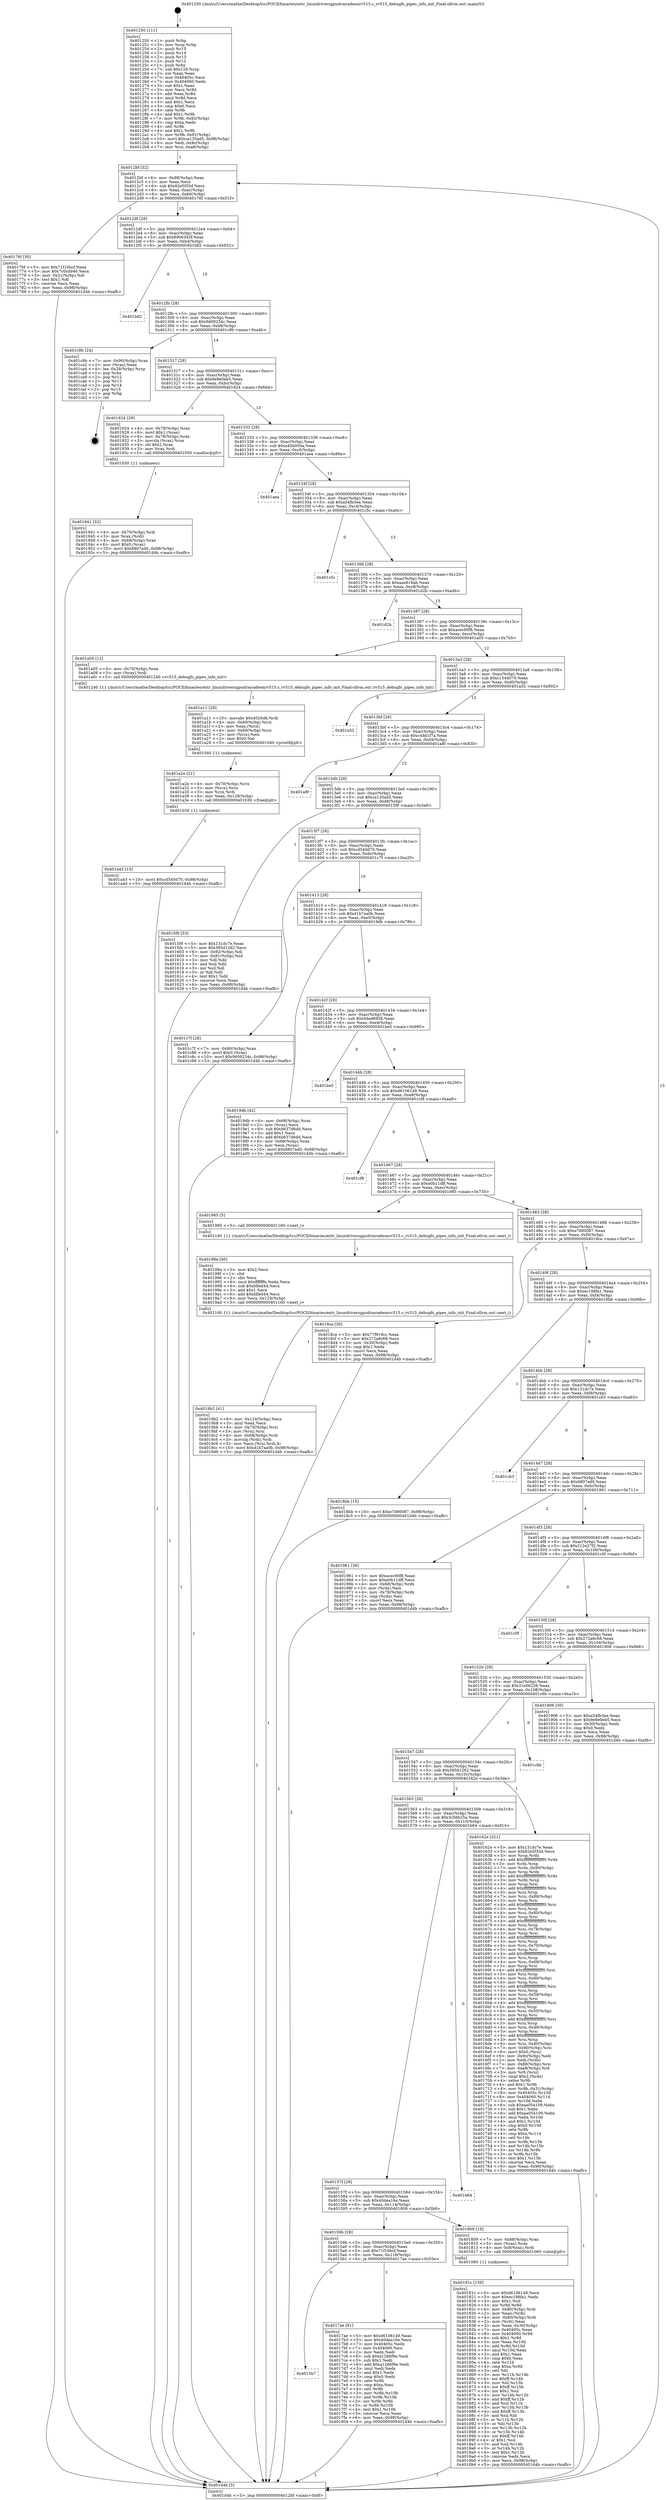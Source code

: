 digraph "0x401250" {
  label = "0x401250 (/mnt/c/Users/mathe/Desktop/tcc/POCII/binaries/extr_linuxdriversgpudrmradeonrv515.c_rv515_debugfs_pipes_info_init_Final-ollvm.out::main(0))"
  labelloc = "t"
  node[shape=record]

  Entry [label="",width=0.3,height=0.3,shape=circle,fillcolor=black,style=filled]
  "0x4012bf" [label="{
     0x4012bf [32]\l
     | [instrs]\l
     &nbsp;&nbsp;0x4012bf \<+6\>: mov -0x98(%rbp),%eax\l
     &nbsp;&nbsp;0x4012c5 \<+2\>: mov %eax,%ecx\l
     &nbsp;&nbsp;0x4012c7 \<+6\>: sub $0x82e5f35d,%ecx\l
     &nbsp;&nbsp;0x4012cd \<+6\>: mov %eax,-0xac(%rbp)\l
     &nbsp;&nbsp;0x4012d3 \<+6\>: mov %ecx,-0xb0(%rbp)\l
     &nbsp;&nbsp;0x4012d9 \<+6\>: je 000000000040176f \<main+0x51f\>\l
  }"]
  "0x40176f" [label="{
     0x40176f [30]\l
     | [instrs]\l
     &nbsp;&nbsp;0x40176f \<+5\>: mov $0x71f16bcf,%eax\l
     &nbsp;&nbsp;0x401774 \<+5\>: mov $0x7c0cd946,%ecx\l
     &nbsp;&nbsp;0x401779 \<+3\>: mov -0x31(%rbp),%dl\l
     &nbsp;&nbsp;0x40177c \<+3\>: test $0x1,%dl\l
     &nbsp;&nbsp;0x40177f \<+3\>: cmovne %ecx,%eax\l
     &nbsp;&nbsp;0x401782 \<+6\>: mov %eax,-0x98(%rbp)\l
     &nbsp;&nbsp;0x401788 \<+5\>: jmp 0000000000401d4b \<main+0xafb\>\l
  }"]
  "0x4012df" [label="{
     0x4012df [28]\l
     | [instrs]\l
     &nbsp;&nbsp;0x4012df \<+5\>: jmp 00000000004012e4 \<main+0x94\>\l
     &nbsp;&nbsp;0x4012e4 \<+6\>: mov -0xac(%rbp),%eax\l
     &nbsp;&nbsp;0x4012ea \<+5\>: sub $0x8906343f,%eax\l
     &nbsp;&nbsp;0x4012ef \<+6\>: mov %eax,-0xb4(%rbp)\l
     &nbsp;&nbsp;0x4012f5 \<+6\>: je 0000000000401b82 \<main+0x932\>\l
  }"]
  Exit [label="",width=0.3,height=0.3,shape=circle,fillcolor=black,style=filled,peripheries=2]
  "0x401b82" [label="{
     0x401b82\l
  }", style=dashed]
  "0x4012fb" [label="{
     0x4012fb [28]\l
     | [instrs]\l
     &nbsp;&nbsp;0x4012fb \<+5\>: jmp 0000000000401300 \<main+0xb0\>\l
     &nbsp;&nbsp;0x401300 \<+6\>: mov -0xac(%rbp),%eax\l
     &nbsp;&nbsp;0x401306 \<+5\>: sub $0x9d09234c,%eax\l
     &nbsp;&nbsp;0x40130b \<+6\>: mov %eax,-0xb8(%rbp)\l
     &nbsp;&nbsp;0x401311 \<+6\>: je 0000000000401c9b \<main+0xa4b\>\l
  }"]
  "0x401a43" [label="{
     0x401a43 [15]\l
     | [instrs]\l
     &nbsp;&nbsp;0x401a43 \<+10\>: movl $0xcd540d70,-0x98(%rbp)\l
     &nbsp;&nbsp;0x401a4d \<+5\>: jmp 0000000000401d4b \<main+0xafb\>\l
  }"]
  "0x401c9b" [label="{
     0x401c9b [24]\l
     | [instrs]\l
     &nbsp;&nbsp;0x401c9b \<+7\>: mov -0x90(%rbp),%rax\l
     &nbsp;&nbsp;0x401ca2 \<+2\>: mov (%rax),%eax\l
     &nbsp;&nbsp;0x401ca4 \<+4\>: lea -0x28(%rbp),%rsp\l
     &nbsp;&nbsp;0x401ca8 \<+1\>: pop %rbx\l
     &nbsp;&nbsp;0x401ca9 \<+2\>: pop %r12\l
     &nbsp;&nbsp;0x401cab \<+2\>: pop %r13\l
     &nbsp;&nbsp;0x401cad \<+2\>: pop %r14\l
     &nbsp;&nbsp;0x401caf \<+2\>: pop %r15\l
     &nbsp;&nbsp;0x401cb1 \<+1\>: pop %rbp\l
     &nbsp;&nbsp;0x401cb2 \<+1\>: ret\l
  }"]
  "0x401317" [label="{
     0x401317 [28]\l
     | [instrs]\l
     &nbsp;&nbsp;0x401317 \<+5\>: jmp 000000000040131c \<main+0xcc\>\l
     &nbsp;&nbsp;0x40131c \<+6\>: mov -0xac(%rbp),%eax\l
     &nbsp;&nbsp;0x401322 \<+5\>: sub $0x9e9e0eb5,%eax\l
     &nbsp;&nbsp;0x401327 \<+6\>: mov %eax,-0xbc(%rbp)\l
     &nbsp;&nbsp;0x40132d \<+6\>: je 0000000000401924 \<main+0x6d4\>\l
  }"]
  "0x401a2e" [label="{
     0x401a2e [21]\l
     | [instrs]\l
     &nbsp;&nbsp;0x401a2e \<+4\>: mov -0x70(%rbp),%rcx\l
     &nbsp;&nbsp;0x401a32 \<+3\>: mov (%rcx),%rcx\l
     &nbsp;&nbsp;0x401a35 \<+3\>: mov %rcx,%rdi\l
     &nbsp;&nbsp;0x401a38 \<+6\>: mov %eax,-0x128(%rbp)\l
     &nbsp;&nbsp;0x401a3e \<+5\>: call 0000000000401030 \<free@plt\>\l
     | [calls]\l
     &nbsp;&nbsp;0x401030 \{1\} (unknown)\l
  }"]
  "0x401924" [label="{
     0x401924 [29]\l
     | [instrs]\l
     &nbsp;&nbsp;0x401924 \<+4\>: mov -0x78(%rbp),%rax\l
     &nbsp;&nbsp;0x401928 \<+6\>: movl $0x1,(%rax)\l
     &nbsp;&nbsp;0x40192e \<+4\>: mov -0x78(%rbp),%rax\l
     &nbsp;&nbsp;0x401932 \<+3\>: movslq (%rax),%rax\l
     &nbsp;&nbsp;0x401935 \<+4\>: shl $0x2,%rax\l
     &nbsp;&nbsp;0x401939 \<+3\>: mov %rax,%rdi\l
     &nbsp;&nbsp;0x40193c \<+5\>: call 0000000000401050 \<malloc@plt\>\l
     | [calls]\l
     &nbsp;&nbsp;0x401050 \{1\} (unknown)\l
  }"]
  "0x401333" [label="{
     0x401333 [28]\l
     | [instrs]\l
     &nbsp;&nbsp;0x401333 \<+5\>: jmp 0000000000401338 \<main+0xe8\>\l
     &nbsp;&nbsp;0x401338 \<+6\>: mov -0xac(%rbp),%eax\l
     &nbsp;&nbsp;0x40133e \<+5\>: sub $0xa45b004a,%eax\l
     &nbsp;&nbsp;0x401343 \<+6\>: mov %eax,-0xc0(%rbp)\l
     &nbsp;&nbsp;0x401349 \<+6\>: je 0000000000401aea \<main+0x89a\>\l
  }"]
  "0x401a11" [label="{
     0x401a11 [29]\l
     | [instrs]\l
     &nbsp;&nbsp;0x401a11 \<+10\>: movabs $0x4020d6,%rdi\l
     &nbsp;&nbsp;0x401a1b \<+4\>: mov -0x60(%rbp),%rcx\l
     &nbsp;&nbsp;0x401a1f \<+2\>: mov %eax,(%rcx)\l
     &nbsp;&nbsp;0x401a21 \<+4\>: mov -0x60(%rbp),%rcx\l
     &nbsp;&nbsp;0x401a25 \<+2\>: mov (%rcx),%esi\l
     &nbsp;&nbsp;0x401a27 \<+2\>: mov $0x0,%al\l
     &nbsp;&nbsp;0x401a29 \<+5\>: call 0000000000401040 \<printf@plt\>\l
     | [calls]\l
     &nbsp;&nbsp;0x401040 \{1\} (unknown)\l
  }"]
  "0x401aea" [label="{
     0x401aea\l
  }", style=dashed]
  "0x40134f" [label="{
     0x40134f [28]\l
     | [instrs]\l
     &nbsp;&nbsp;0x40134f \<+5\>: jmp 0000000000401354 \<main+0x104\>\l
     &nbsp;&nbsp;0x401354 \<+6\>: mov -0xac(%rbp),%eax\l
     &nbsp;&nbsp;0x40135a \<+5\>: sub $0xa54fb3ee,%eax\l
     &nbsp;&nbsp;0x40135f \<+6\>: mov %eax,-0xc4(%rbp)\l
     &nbsp;&nbsp;0x401365 \<+6\>: je 0000000000401c5c \<main+0xa0c\>\l
  }"]
  "0x4019b2" [label="{
     0x4019b2 [41]\l
     | [instrs]\l
     &nbsp;&nbsp;0x4019b2 \<+6\>: mov -0x124(%rbp),%ecx\l
     &nbsp;&nbsp;0x4019b8 \<+3\>: imul %eax,%ecx\l
     &nbsp;&nbsp;0x4019bb \<+4\>: mov -0x70(%rbp),%rsi\l
     &nbsp;&nbsp;0x4019bf \<+3\>: mov (%rsi),%rsi\l
     &nbsp;&nbsp;0x4019c2 \<+4\>: mov -0x68(%rbp),%rdi\l
     &nbsp;&nbsp;0x4019c6 \<+3\>: movslq (%rdi),%rdi\l
     &nbsp;&nbsp;0x4019c9 \<+3\>: mov %ecx,(%rsi,%rdi,4)\l
     &nbsp;&nbsp;0x4019cc \<+10\>: movl $0xd1b7aa0b,-0x98(%rbp)\l
     &nbsp;&nbsp;0x4019d6 \<+5\>: jmp 0000000000401d4b \<main+0xafb\>\l
  }"]
  "0x401c5c" [label="{
     0x401c5c\l
  }", style=dashed]
  "0x40136b" [label="{
     0x40136b [28]\l
     | [instrs]\l
     &nbsp;&nbsp;0x40136b \<+5\>: jmp 0000000000401370 \<main+0x120\>\l
     &nbsp;&nbsp;0x401370 \<+6\>: mov -0xac(%rbp),%eax\l
     &nbsp;&nbsp;0x401376 \<+5\>: sub $0xaae819ab,%eax\l
     &nbsp;&nbsp;0x40137b \<+6\>: mov %eax,-0xc8(%rbp)\l
     &nbsp;&nbsp;0x401381 \<+6\>: je 0000000000401d2b \<main+0xadb\>\l
  }"]
  "0x40198a" [label="{
     0x40198a [40]\l
     | [instrs]\l
     &nbsp;&nbsp;0x40198a \<+5\>: mov $0x2,%ecx\l
     &nbsp;&nbsp;0x40198f \<+1\>: cltd\l
     &nbsp;&nbsp;0x401990 \<+2\>: idiv %ecx\l
     &nbsp;&nbsp;0x401992 \<+6\>: imul $0xfffffffe,%edx,%ecx\l
     &nbsp;&nbsp;0x401998 \<+6\>: sub $0xfdfed44,%ecx\l
     &nbsp;&nbsp;0x40199e \<+3\>: add $0x1,%ecx\l
     &nbsp;&nbsp;0x4019a1 \<+6\>: add $0xfdfed44,%ecx\l
     &nbsp;&nbsp;0x4019a7 \<+6\>: mov %ecx,-0x124(%rbp)\l
     &nbsp;&nbsp;0x4019ad \<+5\>: call 0000000000401160 \<next_i\>\l
     | [calls]\l
     &nbsp;&nbsp;0x401160 \{1\} (/mnt/c/Users/mathe/Desktop/tcc/POCII/binaries/extr_linuxdriversgpudrmradeonrv515.c_rv515_debugfs_pipes_info_init_Final-ollvm.out::next_i)\l
  }"]
  "0x401d2b" [label="{
     0x401d2b\l
  }", style=dashed]
  "0x401387" [label="{
     0x401387 [28]\l
     | [instrs]\l
     &nbsp;&nbsp;0x401387 \<+5\>: jmp 000000000040138c \<main+0x13c\>\l
     &nbsp;&nbsp;0x40138c \<+6\>: mov -0xac(%rbp),%eax\l
     &nbsp;&nbsp;0x401392 \<+5\>: sub $0xacec90f8,%eax\l
     &nbsp;&nbsp;0x401397 \<+6\>: mov %eax,-0xcc(%rbp)\l
     &nbsp;&nbsp;0x40139d \<+6\>: je 0000000000401a05 \<main+0x7b5\>\l
  }"]
  "0x401941" [label="{
     0x401941 [32]\l
     | [instrs]\l
     &nbsp;&nbsp;0x401941 \<+4\>: mov -0x70(%rbp),%rdi\l
     &nbsp;&nbsp;0x401945 \<+3\>: mov %rax,(%rdi)\l
     &nbsp;&nbsp;0x401948 \<+4\>: mov -0x68(%rbp),%rax\l
     &nbsp;&nbsp;0x40194c \<+6\>: movl $0x0,(%rax)\l
     &nbsp;&nbsp;0x401952 \<+10\>: movl $0x6807ed0,-0x98(%rbp)\l
     &nbsp;&nbsp;0x40195c \<+5\>: jmp 0000000000401d4b \<main+0xafb\>\l
  }"]
  "0x401a05" [label="{
     0x401a05 [12]\l
     | [instrs]\l
     &nbsp;&nbsp;0x401a05 \<+4\>: mov -0x70(%rbp),%rax\l
     &nbsp;&nbsp;0x401a09 \<+3\>: mov (%rax),%rdi\l
     &nbsp;&nbsp;0x401a0c \<+5\>: call 0000000000401240 \<rv515_debugfs_pipes_info_init\>\l
     | [calls]\l
     &nbsp;&nbsp;0x401240 \{1\} (/mnt/c/Users/mathe/Desktop/tcc/POCII/binaries/extr_linuxdriversgpudrmradeonrv515.c_rv515_debugfs_pipes_info_init_Final-ollvm.out::rv515_debugfs_pipes_info_init)\l
  }"]
  "0x4013a3" [label="{
     0x4013a3 [28]\l
     | [instrs]\l
     &nbsp;&nbsp;0x4013a3 \<+5\>: jmp 00000000004013a8 \<main+0x158\>\l
     &nbsp;&nbsp;0x4013a8 \<+6\>: mov -0xac(%rbp),%eax\l
     &nbsp;&nbsp;0x4013ae \<+5\>: sub $0xc1544070,%eax\l
     &nbsp;&nbsp;0x4013b3 \<+6\>: mov %eax,-0xd0(%rbp)\l
     &nbsp;&nbsp;0x4013b9 \<+6\>: je 0000000000401a52 \<main+0x802\>\l
  }"]
  "0x40181c" [label="{
     0x40181c [159]\l
     | [instrs]\l
     &nbsp;&nbsp;0x40181c \<+5\>: mov $0xd6106149,%ecx\l
     &nbsp;&nbsp;0x401821 \<+5\>: mov $0xec198fa1,%edx\l
     &nbsp;&nbsp;0x401826 \<+3\>: mov $0x1,%sil\l
     &nbsp;&nbsp;0x401829 \<+3\>: xor %r8d,%r8d\l
     &nbsp;&nbsp;0x40182c \<+4\>: mov -0x80(%rbp),%rdi\l
     &nbsp;&nbsp;0x401830 \<+2\>: mov %eax,(%rdi)\l
     &nbsp;&nbsp;0x401832 \<+4\>: mov -0x80(%rbp),%rdi\l
     &nbsp;&nbsp;0x401836 \<+2\>: mov (%rdi),%eax\l
     &nbsp;&nbsp;0x401838 \<+3\>: mov %eax,-0x30(%rbp)\l
     &nbsp;&nbsp;0x40183b \<+7\>: mov 0x40405c,%eax\l
     &nbsp;&nbsp;0x401842 \<+8\>: mov 0x404060,%r9d\l
     &nbsp;&nbsp;0x40184a \<+4\>: sub $0x1,%r8d\l
     &nbsp;&nbsp;0x40184e \<+3\>: mov %eax,%r10d\l
     &nbsp;&nbsp;0x401851 \<+3\>: add %r8d,%r10d\l
     &nbsp;&nbsp;0x401854 \<+4\>: imul %r10d,%eax\l
     &nbsp;&nbsp;0x401858 \<+3\>: and $0x1,%eax\l
     &nbsp;&nbsp;0x40185b \<+3\>: cmp $0x0,%eax\l
     &nbsp;&nbsp;0x40185e \<+4\>: sete %r11b\l
     &nbsp;&nbsp;0x401862 \<+4\>: cmp $0xa,%r9d\l
     &nbsp;&nbsp;0x401866 \<+3\>: setl %bl\l
     &nbsp;&nbsp;0x401869 \<+3\>: mov %r11b,%r14b\l
     &nbsp;&nbsp;0x40186c \<+4\>: xor $0xff,%r14b\l
     &nbsp;&nbsp;0x401870 \<+3\>: mov %bl,%r15b\l
     &nbsp;&nbsp;0x401873 \<+4\>: xor $0xff,%r15b\l
     &nbsp;&nbsp;0x401877 \<+4\>: xor $0x1,%sil\l
     &nbsp;&nbsp;0x40187b \<+3\>: mov %r14b,%r12b\l
     &nbsp;&nbsp;0x40187e \<+4\>: and $0xff,%r12b\l
     &nbsp;&nbsp;0x401882 \<+3\>: and %sil,%r11b\l
     &nbsp;&nbsp;0x401885 \<+3\>: mov %r15b,%r13b\l
     &nbsp;&nbsp;0x401888 \<+4\>: and $0xff,%r13b\l
     &nbsp;&nbsp;0x40188c \<+3\>: and %sil,%bl\l
     &nbsp;&nbsp;0x40188f \<+3\>: or %r11b,%r12b\l
     &nbsp;&nbsp;0x401892 \<+3\>: or %bl,%r13b\l
     &nbsp;&nbsp;0x401895 \<+3\>: xor %r13b,%r12b\l
     &nbsp;&nbsp;0x401898 \<+3\>: or %r15b,%r14b\l
     &nbsp;&nbsp;0x40189b \<+4\>: xor $0xff,%r14b\l
     &nbsp;&nbsp;0x40189f \<+4\>: or $0x1,%sil\l
     &nbsp;&nbsp;0x4018a3 \<+3\>: and %sil,%r14b\l
     &nbsp;&nbsp;0x4018a6 \<+3\>: or %r14b,%r12b\l
     &nbsp;&nbsp;0x4018a9 \<+4\>: test $0x1,%r12b\l
     &nbsp;&nbsp;0x4018ad \<+3\>: cmovne %edx,%ecx\l
     &nbsp;&nbsp;0x4018b0 \<+6\>: mov %ecx,-0x98(%rbp)\l
     &nbsp;&nbsp;0x4018b6 \<+5\>: jmp 0000000000401d4b \<main+0xafb\>\l
  }"]
  "0x401a52" [label="{
     0x401a52\l
  }", style=dashed]
  "0x4013bf" [label="{
     0x4013bf [28]\l
     | [instrs]\l
     &nbsp;&nbsp;0x4013bf \<+5\>: jmp 00000000004013c4 \<main+0x174\>\l
     &nbsp;&nbsp;0x4013c4 \<+6\>: mov -0xac(%rbp),%eax\l
     &nbsp;&nbsp;0x4013ca \<+5\>: sub $0xc4dd1f7a,%eax\l
     &nbsp;&nbsp;0x4013cf \<+6\>: mov %eax,-0xd4(%rbp)\l
     &nbsp;&nbsp;0x4013d5 \<+6\>: je 0000000000401a8f \<main+0x83f\>\l
  }"]
  "0x4015b7" [label="{
     0x4015b7\l
  }", style=dashed]
  "0x401a8f" [label="{
     0x401a8f\l
  }", style=dashed]
  "0x4013db" [label="{
     0x4013db [28]\l
     | [instrs]\l
     &nbsp;&nbsp;0x4013db \<+5\>: jmp 00000000004013e0 \<main+0x190\>\l
     &nbsp;&nbsp;0x4013e0 \<+6\>: mov -0xac(%rbp),%eax\l
     &nbsp;&nbsp;0x4013e6 \<+5\>: sub $0xca135ad5,%eax\l
     &nbsp;&nbsp;0x4013eb \<+6\>: mov %eax,-0xd8(%rbp)\l
     &nbsp;&nbsp;0x4013f1 \<+6\>: je 00000000004015f9 \<main+0x3a9\>\l
  }"]
  "0x4017ae" [label="{
     0x4017ae [91]\l
     | [instrs]\l
     &nbsp;&nbsp;0x4017ae \<+5\>: mov $0xd6106149,%eax\l
     &nbsp;&nbsp;0x4017b3 \<+5\>: mov $0x40dea16e,%ecx\l
     &nbsp;&nbsp;0x4017b8 \<+7\>: mov 0x40405c,%edx\l
     &nbsp;&nbsp;0x4017bf \<+7\>: mov 0x404060,%esi\l
     &nbsp;&nbsp;0x4017c6 \<+2\>: mov %edx,%edi\l
     &nbsp;&nbsp;0x4017c8 \<+6\>: sub $0xa1266f9e,%edi\l
     &nbsp;&nbsp;0x4017ce \<+3\>: sub $0x1,%edi\l
     &nbsp;&nbsp;0x4017d1 \<+6\>: add $0xa1266f9e,%edi\l
     &nbsp;&nbsp;0x4017d7 \<+3\>: imul %edi,%edx\l
     &nbsp;&nbsp;0x4017da \<+3\>: and $0x1,%edx\l
     &nbsp;&nbsp;0x4017dd \<+3\>: cmp $0x0,%edx\l
     &nbsp;&nbsp;0x4017e0 \<+4\>: sete %r8b\l
     &nbsp;&nbsp;0x4017e4 \<+3\>: cmp $0xa,%esi\l
     &nbsp;&nbsp;0x4017e7 \<+4\>: setl %r9b\l
     &nbsp;&nbsp;0x4017eb \<+3\>: mov %r8b,%r10b\l
     &nbsp;&nbsp;0x4017ee \<+3\>: and %r9b,%r10b\l
     &nbsp;&nbsp;0x4017f1 \<+3\>: xor %r9b,%r8b\l
     &nbsp;&nbsp;0x4017f4 \<+3\>: or %r8b,%r10b\l
     &nbsp;&nbsp;0x4017f7 \<+4\>: test $0x1,%r10b\l
     &nbsp;&nbsp;0x4017fb \<+3\>: cmovne %ecx,%eax\l
     &nbsp;&nbsp;0x4017fe \<+6\>: mov %eax,-0x98(%rbp)\l
     &nbsp;&nbsp;0x401804 \<+5\>: jmp 0000000000401d4b \<main+0xafb\>\l
  }"]
  "0x4015f9" [label="{
     0x4015f9 [53]\l
     | [instrs]\l
     &nbsp;&nbsp;0x4015f9 \<+5\>: mov $0x131dc7e,%eax\l
     &nbsp;&nbsp;0x4015fe \<+5\>: mov $0x395d1262,%ecx\l
     &nbsp;&nbsp;0x401603 \<+6\>: mov -0x92(%rbp),%dl\l
     &nbsp;&nbsp;0x401609 \<+7\>: mov -0x91(%rbp),%sil\l
     &nbsp;&nbsp;0x401610 \<+3\>: mov %dl,%dil\l
     &nbsp;&nbsp;0x401613 \<+3\>: and %sil,%dil\l
     &nbsp;&nbsp;0x401616 \<+3\>: xor %sil,%dl\l
     &nbsp;&nbsp;0x401619 \<+3\>: or %dl,%dil\l
     &nbsp;&nbsp;0x40161c \<+4\>: test $0x1,%dil\l
     &nbsp;&nbsp;0x401620 \<+3\>: cmovne %ecx,%eax\l
     &nbsp;&nbsp;0x401623 \<+6\>: mov %eax,-0x98(%rbp)\l
     &nbsp;&nbsp;0x401629 \<+5\>: jmp 0000000000401d4b \<main+0xafb\>\l
  }"]
  "0x4013f7" [label="{
     0x4013f7 [28]\l
     | [instrs]\l
     &nbsp;&nbsp;0x4013f7 \<+5\>: jmp 00000000004013fc \<main+0x1ac\>\l
     &nbsp;&nbsp;0x4013fc \<+6\>: mov -0xac(%rbp),%eax\l
     &nbsp;&nbsp;0x401402 \<+5\>: sub $0xcd540d70,%eax\l
     &nbsp;&nbsp;0x401407 \<+6\>: mov %eax,-0xdc(%rbp)\l
     &nbsp;&nbsp;0x40140d \<+6\>: je 0000000000401c7f \<main+0xa2f\>\l
  }"]
  "0x401d4b" [label="{
     0x401d4b [5]\l
     | [instrs]\l
     &nbsp;&nbsp;0x401d4b \<+5\>: jmp 00000000004012bf \<main+0x6f\>\l
  }"]
  "0x401250" [label="{
     0x401250 [111]\l
     | [instrs]\l
     &nbsp;&nbsp;0x401250 \<+1\>: push %rbp\l
     &nbsp;&nbsp;0x401251 \<+3\>: mov %rsp,%rbp\l
     &nbsp;&nbsp;0x401254 \<+2\>: push %r15\l
     &nbsp;&nbsp;0x401256 \<+2\>: push %r14\l
     &nbsp;&nbsp;0x401258 \<+2\>: push %r13\l
     &nbsp;&nbsp;0x40125a \<+2\>: push %r12\l
     &nbsp;&nbsp;0x40125c \<+1\>: push %rbx\l
     &nbsp;&nbsp;0x40125d \<+7\>: sub $0x128,%rsp\l
     &nbsp;&nbsp;0x401264 \<+2\>: xor %eax,%eax\l
     &nbsp;&nbsp;0x401266 \<+7\>: mov 0x40405c,%ecx\l
     &nbsp;&nbsp;0x40126d \<+7\>: mov 0x404060,%edx\l
     &nbsp;&nbsp;0x401274 \<+3\>: sub $0x1,%eax\l
     &nbsp;&nbsp;0x401277 \<+3\>: mov %ecx,%r8d\l
     &nbsp;&nbsp;0x40127a \<+3\>: add %eax,%r8d\l
     &nbsp;&nbsp;0x40127d \<+4\>: imul %r8d,%ecx\l
     &nbsp;&nbsp;0x401281 \<+3\>: and $0x1,%ecx\l
     &nbsp;&nbsp;0x401284 \<+3\>: cmp $0x0,%ecx\l
     &nbsp;&nbsp;0x401287 \<+4\>: sete %r9b\l
     &nbsp;&nbsp;0x40128b \<+4\>: and $0x1,%r9b\l
     &nbsp;&nbsp;0x40128f \<+7\>: mov %r9b,-0x92(%rbp)\l
     &nbsp;&nbsp;0x401296 \<+3\>: cmp $0xa,%edx\l
     &nbsp;&nbsp;0x401299 \<+4\>: setl %r9b\l
     &nbsp;&nbsp;0x40129d \<+4\>: and $0x1,%r9b\l
     &nbsp;&nbsp;0x4012a1 \<+7\>: mov %r9b,-0x91(%rbp)\l
     &nbsp;&nbsp;0x4012a8 \<+10\>: movl $0xca135ad5,-0x98(%rbp)\l
     &nbsp;&nbsp;0x4012b2 \<+6\>: mov %edi,-0x9c(%rbp)\l
     &nbsp;&nbsp;0x4012b8 \<+7\>: mov %rsi,-0xa8(%rbp)\l
  }"]
  "0x40159b" [label="{
     0x40159b [28]\l
     | [instrs]\l
     &nbsp;&nbsp;0x40159b \<+5\>: jmp 00000000004015a0 \<main+0x350\>\l
     &nbsp;&nbsp;0x4015a0 \<+6\>: mov -0xac(%rbp),%eax\l
     &nbsp;&nbsp;0x4015a6 \<+5\>: sub $0x71f16bcf,%eax\l
     &nbsp;&nbsp;0x4015ab \<+6\>: mov %eax,-0x118(%rbp)\l
     &nbsp;&nbsp;0x4015b1 \<+6\>: je 00000000004017ae \<main+0x55e\>\l
  }"]
  "0x401c7f" [label="{
     0x401c7f [28]\l
     | [instrs]\l
     &nbsp;&nbsp;0x401c7f \<+7\>: mov -0x90(%rbp),%rax\l
     &nbsp;&nbsp;0x401c86 \<+6\>: movl $0x0,(%rax)\l
     &nbsp;&nbsp;0x401c8c \<+10\>: movl $0x9d09234c,-0x98(%rbp)\l
     &nbsp;&nbsp;0x401c96 \<+5\>: jmp 0000000000401d4b \<main+0xafb\>\l
  }"]
  "0x401413" [label="{
     0x401413 [28]\l
     | [instrs]\l
     &nbsp;&nbsp;0x401413 \<+5\>: jmp 0000000000401418 \<main+0x1c8\>\l
     &nbsp;&nbsp;0x401418 \<+6\>: mov -0xac(%rbp),%eax\l
     &nbsp;&nbsp;0x40141e \<+5\>: sub $0xd1b7aa0b,%eax\l
     &nbsp;&nbsp;0x401423 \<+6\>: mov %eax,-0xe0(%rbp)\l
     &nbsp;&nbsp;0x401429 \<+6\>: je 00000000004019db \<main+0x78b\>\l
  }"]
  "0x401809" [label="{
     0x401809 [19]\l
     | [instrs]\l
     &nbsp;&nbsp;0x401809 \<+7\>: mov -0x88(%rbp),%rax\l
     &nbsp;&nbsp;0x401810 \<+3\>: mov (%rax),%rax\l
     &nbsp;&nbsp;0x401813 \<+4\>: mov 0x8(%rax),%rdi\l
     &nbsp;&nbsp;0x401817 \<+5\>: call 0000000000401060 \<atoi@plt\>\l
     | [calls]\l
     &nbsp;&nbsp;0x401060 \{1\} (unknown)\l
  }"]
  "0x4019db" [label="{
     0x4019db [42]\l
     | [instrs]\l
     &nbsp;&nbsp;0x4019db \<+4\>: mov -0x68(%rbp),%rax\l
     &nbsp;&nbsp;0x4019df \<+2\>: mov (%rax),%ecx\l
     &nbsp;&nbsp;0x4019e1 \<+6\>: sub $0xb637d6dd,%ecx\l
     &nbsp;&nbsp;0x4019e7 \<+3\>: add $0x1,%ecx\l
     &nbsp;&nbsp;0x4019ea \<+6\>: add $0xb637d6dd,%ecx\l
     &nbsp;&nbsp;0x4019f0 \<+4\>: mov -0x68(%rbp),%rax\l
     &nbsp;&nbsp;0x4019f4 \<+2\>: mov %ecx,(%rax)\l
     &nbsp;&nbsp;0x4019f6 \<+10\>: movl $0x6807ed0,-0x98(%rbp)\l
     &nbsp;&nbsp;0x401a00 \<+5\>: jmp 0000000000401d4b \<main+0xafb\>\l
  }"]
  "0x40142f" [label="{
     0x40142f [28]\l
     | [instrs]\l
     &nbsp;&nbsp;0x40142f \<+5\>: jmp 0000000000401434 \<main+0x1e4\>\l
     &nbsp;&nbsp;0x401434 \<+6\>: mov -0xac(%rbp),%eax\l
     &nbsp;&nbsp;0x40143a \<+5\>: sub $0xd4ed6938,%eax\l
     &nbsp;&nbsp;0x40143f \<+6\>: mov %eax,-0xe4(%rbp)\l
     &nbsp;&nbsp;0x401445 \<+6\>: je 0000000000401be5 \<main+0x995\>\l
  }"]
  "0x40157f" [label="{
     0x40157f [28]\l
     | [instrs]\l
     &nbsp;&nbsp;0x40157f \<+5\>: jmp 0000000000401584 \<main+0x334\>\l
     &nbsp;&nbsp;0x401584 \<+6\>: mov -0xac(%rbp),%eax\l
     &nbsp;&nbsp;0x40158a \<+5\>: sub $0x40dea16e,%eax\l
     &nbsp;&nbsp;0x40158f \<+6\>: mov %eax,-0x114(%rbp)\l
     &nbsp;&nbsp;0x401595 \<+6\>: je 0000000000401809 \<main+0x5b9\>\l
  }"]
  "0x401be5" [label="{
     0x401be5\l
  }", style=dashed]
  "0x40144b" [label="{
     0x40144b [28]\l
     | [instrs]\l
     &nbsp;&nbsp;0x40144b \<+5\>: jmp 0000000000401450 \<main+0x200\>\l
     &nbsp;&nbsp;0x401450 \<+6\>: mov -0xac(%rbp),%eax\l
     &nbsp;&nbsp;0x401456 \<+5\>: sub $0xd6106149,%eax\l
     &nbsp;&nbsp;0x40145b \<+6\>: mov %eax,-0xe8(%rbp)\l
     &nbsp;&nbsp;0x401461 \<+6\>: je 0000000000401cf8 \<main+0xaa8\>\l
  }"]
  "0x401b64" [label="{
     0x401b64\l
  }", style=dashed]
  "0x401cf8" [label="{
     0x401cf8\l
  }", style=dashed]
  "0x401467" [label="{
     0x401467 [28]\l
     | [instrs]\l
     &nbsp;&nbsp;0x401467 \<+5\>: jmp 000000000040146c \<main+0x21c\>\l
     &nbsp;&nbsp;0x40146c \<+6\>: mov -0xac(%rbp),%eax\l
     &nbsp;&nbsp;0x401472 \<+5\>: sub $0xe0b11dff,%eax\l
     &nbsp;&nbsp;0x401477 \<+6\>: mov %eax,-0xec(%rbp)\l
     &nbsp;&nbsp;0x40147d \<+6\>: je 0000000000401985 \<main+0x735\>\l
  }"]
  "0x401563" [label="{
     0x401563 [28]\l
     | [instrs]\l
     &nbsp;&nbsp;0x401563 \<+5\>: jmp 0000000000401568 \<main+0x318\>\l
     &nbsp;&nbsp;0x401568 \<+6\>: mov -0xac(%rbp),%eax\l
     &nbsp;&nbsp;0x40156e \<+5\>: sub $0x3c56b25a,%eax\l
     &nbsp;&nbsp;0x401573 \<+6\>: mov %eax,-0x110(%rbp)\l
     &nbsp;&nbsp;0x401579 \<+6\>: je 0000000000401b64 \<main+0x914\>\l
  }"]
  "0x401985" [label="{
     0x401985 [5]\l
     | [instrs]\l
     &nbsp;&nbsp;0x401985 \<+5\>: call 0000000000401160 \<next_i\>\l
     | [calls]\l
     &nbsp;&nbsp;0x401160 \{1\} (/mnt/c/Users/mathe/Desktop/tcc/POCII/binaries/extr_linuxdriversgpudrmradeonrv515.c_rv515_debugfs_pipes_info_init_Final-ollvm.out::next_i)\l
  }"]
  "0x401483" [label="{
     0x401483 [28]\l
     | [instrs]\l
     &nbsp;&nbsp;0x401483 \<+5\>: jmp 0000000000401488 \<main+0x238\>\l
     &nbsp;&nbsp;0x401488 \<+6\>: mov -0xac(%rbp),%eax\l
     &nbsp;&nbsp;0x40148e \<+5\>: sub $0xe7d90087,%eax\l
     &nbsp;&nbsp;0x401493 \<+6\>: mov %eax,-0xf0(%rbp)\l
     &nbsp;&nbsp;0x401499 \<+6\>: je 00000000004018ca \<main+0x67a\>\l
  }"]
  "0x40162e" [label="{
     0x40162e [321]\l
     | [instrs]\l
     &nbsp;&nbsp;0x40162e \<+5\>: mov $0x131dc7e,%eax\l
     &nbsp;&nbsp;0x401633 \<+5\>: mov $0x82e5f35d,%ecx\l
     &nbsp;&nbsp;0x401638 \<+3\>: mov %rsp,%rdx\l
     &nbsp;&nbsp;0x40163b \<+4\>: add $0xfffffffffffffff0,%rdx\l
     &nbsp;&nbsp;0x40163f \<+3\>: mov %rdx,%rsp\l
     &nbsp;&nbsp;0x401642 \<+7\>: mov %rdx,-0x90(%rbp)\l
     &nbsp;&nbsp;0x401649 \<+3\>: mov %rsp,%rdx\l
     &nbsp;&nbsp;0x40164c \<+4\>: add $0xfffffffffffffff0,%rdx\l
     &nbsp;&nbsp;0x401650 \<+3\>: mov %rdx,%rsp\l
     &nbsp;&nbsp;0x401653 \<+3\>: mov %rsp,%rsi\l
     &nbsp;&nbsp;0x401656 \<+4\>: add $0xfffffffffffffff0,%rsi\l
     &nbsp;&nbsp;0x40165a \<+3\>: mov %rsi,%rsp\l
     &nbsp;&nbsp;0x40165d \<+7\>: mov %rsi,-0x88(%rbp)\l
     &nbsp;&nbsp;0x401664 \<+3\>: mov %rsp,%rsi\l
     &nbsp;&nbsp;0x401667 \<+4\>: add $0xfffffffffffffff0,%rsi\l
     &nbsp;&nbsp;0x40166b \<+3\>: mov %rsi,%rsp\l
     &nbsp;&nbsp;0x40166e \<+4\>: mov %rsi,-0x80(%rbp)\l
     &nbsp;&nbsp;0x401672 \<+3\>: mov %rsp,%rsi\l
     &nbsp;&nbsp;0x401675 \<+4\>: add $0xfffffffffffffff0,%rsi\l
     &nbsp;&nbsp;0x401679 \<+3\>: mov %rsi,%rsp\l
     &nbsp;&nbsp;0x40167c \<+4\>: mov %rsi,-0x78(%rbp)\l
     &nbsp;&nbsp;0x401680 \<+3\>: mov %rsp,%rsi\l
     &nbsp;&nbsp;0x401683 \<+4\>: add $0xfffffffffffffff0,%rsi\l
     &nbsp;&nbsp;0x401687 \<+3\>: mov %rsi,%rsp\l
     &nbsp;&nbsp;0x40168a \<+4\>: mov %rsi,-0x70(%rbp)\l
     &nbsp;&nbsp;0x40168e \<+3\>: mov %rsp,%rsi\l
     &nbsp;&nbsp;0x401691 \<+4\>: add $0xfffffffffffffff0,%rsi\l
     &nbsp;&nbsp;0x401695 \<+3\>: mov %rsi,%rsp\l
     &nbsp;&nbsp;0x401698 \<+4\>: mov %rsi,-0x68(%rbp)\l
     &nbsp;&nbsp;0x40169c \<+3\>: mov %rsp,%rsi\l
     &nbsp;&nbsp;0x40169f \<+4\>: add $0xfffffffffffffff0,%rsi\l
     &nbsp;&nbsp;0x4016a3 \<+3\>: mov %rsi,%rsp\l
     &nbsp;&nbsp;0x4016a6 \<+4\>: mov %rsi,-0x60(%rbp)\l
     &nbsp;&nbsp;0x4016aa \<+3\>: mov %rsp,%rsi\l
     &nbsp;&nbsp;0x4016ad \<+4\>: add $0xfffffffffffffff0,%rsi\l
     &nbsp;&nbsp;0x4016b1 \<+3\>: mov %rsi,%rsp\l
     &nbsp;&nbsp;0x4016b4 \<+4\>: mov %rsi,-0x58(%rbp)\l
     &nbsp;&nbsp;0x4016b8 \<+3\>: mov %rsp,%rsi\l
     &nbsp;&nbsp;0x4016bb \<+4\>: add $0xfffffffffffffff0,%rsi\l
     &nbsp;&nbsp;0x4016bf \<+3\>: mov %rsi,%rsp\l
     &nbsp;&nbsp;0x4016c2 \<+4\>: mov %rsi,-0x50(%rbp)\l
     &nbsp;&nbsp;0x4016c6 \<+3\>: mov %rsp,%rsi\l
     &nbsp;&nbsp;0x4016c9 \<+4\>: add $0xfffffffffffffff0,%rsi\l
     &nbsp;&nbsp;0x4016cd \<+3\>: mov %rsi,%rsp\l
     &nbsp;&nbsp;0x4016d0 \<+4\>: mov %rsi,-0x48(%rbp)\l
     &nbsp;&nbsp;0x4016d4 \<+3\>: mov %rsp,%rsi\l
     &nbsp;&nbsp;0x4016d7 \<+4\>: add $0xfffffffffffffff0,%rsi\l
     &nbsp;&nbsp;0x4016db \<+3\>: mov %rsi,%rsp\l
     &nbsp;&nbsp;0x4016de \<+4\>: mov %rsi,-0x40(%rbp)\l
     &nbsp;&nbsp;0x4016e2 \<+7\>: mov -0x90(%rbp),%rsi\l
     &nbsp;&nbsp;0x4016e9 \<+6\>: movl $0x0,(%rsi)\l
     &nbsp;&nbsp;0x4016ef \<+6\>: mov -0x9c(%rbp),%edi\l
     &nbsp;&nbsp;0x4016f5 \<+2\>: mov %edi,(%rdx)\l
     &nbsp;&nbsp;0x4016f7 \<+7\>: mov -0x88(%rbp),%rsi\l
     &nbsp;&nbsp;0x4016fe \<+7\>: mov -0xa8(%rbp),%r8\l
     &nbsp;&nbsp;0x401705 \<+3\>: mov %r8,(%rsi)\l
     &nbsp;&nbsp;0x401708 \<+3\>: cmpl $0x2,(%rdx)\l
     &nbsp;&nbsp;0x40170b \<+4\>: setne %r9b\l
     &nbsp;&nbsp;0x40170f \<+4\>: and $0x1,%r9b\l
     &nbsp;&nbsp;0x401713 \<+4\>: mov %r9b,-0x31(%rbp)\l
     &nbsp;&nbsp;0x401717 \<+8\>: mov 0x40405c,%r10d\l
     &nbsp;&nbsp;0x40171f \<+8\>: mov 0x404060,%r11d\l
     &nbsp;&nbsp;0x401727 \<+3\>: mov %r10d,%ebx\l
     &nbsp;&nbsp;0x40172a \<+6\>: sub $0xaa054109,%ebx\l
     &nbsp;&nbsp;0x401730 \<+3\>: sub $0x1,%ebx\l
     &nbsp;&nbsp;0x401733 \<+6\>: add $0xaa054109,%ebx\l
     &nbsp;&nbsp;0x401739 \<+4\>: imul %ebx,%r10d\l
     &nbsp;&nbsp;0x40173d \<+4\>: and $0x1,%r10d\l
     &nbsp;&nbsp;0x401741 \<+4\>: cmp $0x0,%r10d\l
     &nbsp;&nbsp;0x401745 \<+4\>: sete %r9b\l
     &nbsp;&nbsp;0x401749 \<+4\>: cmp $0xa,%r11d\l
     &nbsp;&nbsp;0x40174d \<+4\>: setl %r14b\l
     &nbsp;&nbsp;0x401751 \<+3\>: mov %r9b,%r15b\l
     &nbsp;&nbsp;0x401754 \<+3\>: and %r14b,%r15b\l
     &nbsp;&nbsp;0x401757 \<+3\>: xor %r14b,%r9b\l
     &nbsp;&nbsp;0x40175a \<+3\>: or %r9b,%r15b\l
     &nbsp;&nbsp;0x40175d \<+4\>: test $0x1,%r15b\l
     &nbsp;&nbsp;0x401761 \<+3\>: cmovne %ecx,%eax\l
     &nbsp;&nbsp;0x401764 \<+6\>: mov %eax,-0x98(%rbp)\l
     &nbsp;&nbsp;0x40176a \<+5\>: jmp 0000000000401d4b \<main+0xafb\>\l
  }"]
  "0x4018ca" [label="{
     0x4018ca [30]\l
     | [instrs]\l
     &nbsp;&nbsp;0x4018ca \<+5\>: mov $0x77f919cc,%eax\l
     &nbsp;&nbsp;0x4018cf \<+5\>: mov $0x272a8c68,%ecx\l
     &nbsp;&nbsp;0x4018d4 \<+3\>: mov -0x30(%rbp),%edx\l
     &nbsp;&nbsp;0x4018d7 \<+3\>: cmp $0x1,%edx\l
     &nbsp;&nbsp;0x4018da \<+3\>: cmovl %ecx,%eax\l
     &nbsp;&nbsp;0x4018dd \<+6\>: mov %eax,-0x98(%rbp)\l
     &nbsp;&nbsp;0x4018e3 \<+5\>: jmp 0000000000401d4b \<main+0xafb\>\l
  }"]
  "0x40149f" [label="{
     0x40149f [28]\l
     | [instrs]\l
     &nbsp;&nbsp;0x40149f \<+5\>: jmp 00000000004014a4 \<main+0x254\>\l
     &nbsp;&nbsp;0x4014a4 \<+6\>: mov -0xac(%rbp),%eax\l
     &nbsp;&nbsp;0x4014aa \<+5\>: sub $0xec198fa1,%eax\l
     &nbsp;&nbsp;0x4014af \<+6\>: mov %eax,-0xf4(%rbp)\l
     &nbsp;&nbsp;0x4014b5 \<+6\>: je 00000000004018bb \<main+0x66b\>\l
  }"]
  "0x401547" [label="{
     0x401547 [28]\l
     | [instrs]\l
     &nbsp;&nbsp;0x401547 \<+5\>: jmp 000000000040154c \<main+0x2fc\>\l
     &nbsp;&nbsp;0x40154c \<+6\>: mov -0xac(%rbp),%eax\l
     &nbsp;&nbsp;0x401552 \<+5\>: sub $0x395d1262,%eax\l
     &nbsp;&nbsp;0x401557 \<+6\>: mov %eax,-0x10c(%rbp)\l
     &nbsp;&nbsp;0x40155d \<+6\>: je 000000000040162e \<main+0x3de\>\l
  }"]
  "0x4018bb" [label="{
     0x4018bb [15]\l
     | [instrs]\l
     &nbsp;&nbsp;0x4018bb \<+10\>: movl $0xe7d90087,-0x98(%rbp)\l
     &nbsp;&nbsp;0x4018c5 \<+5\>: jmp 0000000000401d4b \<main+0xafb\>\l
  }"]
  "0x4014bb" [label="{
     0x4014bb [28]\l
     | [instrs]\l
     &nbsp;&nbsp;0x4014bb \<+5\>: jmp 00000000004014c0 \<main+0x270\>\l
     &nbsp;&nbsp;0x4014c0 \<+6\>: mov -0xac(%rbp),%eax\l
     &nbsp;&nbsp;0x4014c6 \<+5\>: sub $0x131dc7e,%eax\l
     &nbsp;&nbsp;0x4014cb \<+6\>: mov %eax,-0xf8(%rbp)\l
     &nbsp;&nbsp;0x4014d1 \<+6\>: je 0000000000401cb3 \<main+0xa63\>\l
  }"]
  "0x401c6b" [label="{
     0x401c6b\l
  }", style=dashed]
  "0x401cb3" [label="{
     0x401cb3\l
  }", style=dashed]
  "0x4014d7" [label="{
     0x4014d7 [28]\l
     | [instrs]\l
     &nbsp;&nbsp;0x4014d7 \<+5\>: jmp 00000000004014dc \<main+0x28c\>\l
     &nbsp;&nbsp;0x4014dc \<+6\>: mov -0xac(%rbp),%eax\l
     &nbsp;&nbsp;0x4014e2 \<+5\>: sub $0x6807ed0,%eax\l
     &nbsp;&nbsp;0x4014e7 \<+6\>: mov %eax,-0xfc(%rbp)\l
     &nbsp;&nbsp;0x4014ed \<+6\>: je 0000000000401961 \<main+0x711\>\l
  }"]
  "0x40152b" [label="{
     0x40152b [28]\l
     | [instrs]\l
     &nbsp;&nbsp;0x40152b \<+5\>: jmp 0000000000401530 \<main+0x2e0\>\l
     &nbsp;&nbsp;0x401530 \<+6\>: mov -0xac(%rbp),%eax\l
     &nbsp;&nbsp;0x401536 \<+5\>: sub $0x31e06226,%eax\l
     &nbsp;&nbsp;0x40153b \<+6\>: mov %eax,-0x108(%rbp)\l
     &nbsp;&nbsp;0x401541 \<+6\>: je 0000000000401c6b \<main+0xa1b\>\l
  }"]
  "0x401961" [label="{
     0x401961 [36]\l
     | [instrs]\l
     &nbsp;&nbsp;0x401961 \<+5\>: mov $0xacec90f8,%eax\l
     &nbsp;&nbsp;0x401966 \<+5\>: mov $0xe0b11dff,%ecx\l
     &nbsp;&nbsp;0x40196b \<+4\>: mov -0x68(%rbp),%rdx\l
     &nbsp;&nbsp;0x40196f \<+2\>: mov (%rdx),%esi\l
     &nbsp;&nbsp;0x401971 \<+4\>: mov -0x78(%rbp),%rdx\l
     &nbsp;&nbsp;0x401975 \<+2\>: cmp (%rdx),%esi\l
     &nbsp;&nbsp;0x401977 \<+3\>: cmovl %ecx,%eax\l
     &nbsp;&nbsp;0x40197a \<+6\>: mov %eax,-0x98(%rbp)\l
     &nbsp;&nbsp;0x401980 \<+5\>: jmp 0000000000401d4b \<main+0xafb\>\l
  }"]
  "0x4014f3" [label="{
     0x4014f3 [28]\l
     | [instrs]\l
     &nbsp;&nbsp;0x4014f3 \<+5\>: jmp 00000000004014f8 \<main+0x2a8\>\l
     &nbsp;&nbsp;0x4014f8 \<+6\>: mov -0xac(%rbp),%eax\l
     &nbsp;&nbsp;0x4014fe \<+5\>: sub $0x212e27f2,%eax\l
     &nbsp;&nbsp;0x401503 \<+6\>: mov %eax,-0x100(%rbp)\l
     &nbsp;&nbsp;0x401509 \<+6\>: je 0000000000401c0f \<main+0x9bf\>\l
  }"]
  "0x401906" [label="{
     0x401906 [30]\l
     | [instrs]\l
     &nbsp;&nbsp;0x401906 \<+5\>: mov $0xa54fb3ee,%eax\l
     &nbsp;&nbsp;0x40190b \<+5\>: mov $0x9e9e0eb5,%ecx\l
     &nbsp;&nbsp;0x401910 \<+3\>: mov -0x30(%rbp),%edx\l
     &nbsp;&nbsp;0x401913 \<+3\>: cmp $0x0,%edx\l
     &nbsp;&nbsp;0x401916 \<+3\>: cmove %ecx,%eax\l
     &nbsp;&nbsp;0x401919 \<+6\>: mov %eax,-0x98(%rbp)\l
     &nbsp;&nbsp;0x40191f \<+5\>: jmp 0000000000401d4b \<main+0xafb\>\l
  }"]
  "0x401c0f" [label="{
     0x401c0f\l
  }", style=dashed]
  "0x40150f" [label="{
     0x40150f [28]\l
     | [instrs]\l
     &nbsp;&nbsp;0x40150f \<+5\>: jmp 0000000000401514 \<main+0x2c4\>\l
     &nbsp;&nbsp;0x401514 \<+6\>: mov -0xac(%rbp),%eax\l
     &nbsp;&nbsp;0x40151a \<+5\>: sub $0x272a8c68,%eax\l
     &nbsp;&nbsp;0x40151f \<+6\>: mov %eax,-0x104(%rbp)\l
     &nbsp;&nbsp;0x401525 \<+6\>: je 0000000000401906 \<main+0x6b6\>\l
  }"]
  Entry -> "0x401250" [label=" 1"]
  "0x4012bf" -> "0x40176f" [label=" 1"]
  "0x4012bf" -> "0x4012df" [label=" 15"]
  "0x401c9b" -> Exit [label=" 1"]
  "0x4012df" -> "0x401b82" [label=" 0"]
  "0x4012df" -> "0x4012fb" [label=" 15"]
  "0x401c7f" -> "0x401d4b" [label=" 1"]
  "0x4012fb" -> "0x401c9b" [label=" 1"]
  "0x4012fb" -> "0x401317" [label=" 14"]
  "0x401a43" -> "0x401d4b" [label=" 1"]
  "0x401317" -> "0x401924" [label=" 1"]
  "0x401317" -> "0x401333" [label=" 13"]
  "0x401a2e" -> "0x401a43" [label=" 1"]
  "0x401333" -> "0x401aea" [label=" 0"]
  "0x401333" -> "0x40134f" [label=" 13"]
  "0x401a11" -> "0x401a2e" [label=" 1"]
  "0x40134f" -> "0x401c5c" [label=" 0"]
  "0x40134f" -> "0x40136b" [label=" 13"]
  "0x401a05" -> "0x401a11" [label=" 1"]
  "0x40136b" -> "0x401d2b" [label=" 0"]
  "0x40136b" -> "0x401387" [label=" 13"]
  "0x4019db" -> "0x401d4b" [label=" 1"]
  "0x401387" -> "0x401a05" [label=" 1"]
  "0x401387" -> "0x4013a3" [label=" 12"]
  "0x4019b2" -> "0x401d4b" [label=" 1"]
  "0x4013a3" -> "0x401a52" [label=" 0"]
  "0x4013a3" -> "0x4013bf" [label=" 12"]
  "0x40198a" -> "0x4019b2" [label=" 1"]
  "0x4013bf" -> "0x401a8f" [label=" 0"]
  "0x4013bf" -> "0x4013db" [label=" 12"]
  "0x401985" -> "0x40198a" [label=" 1"]
  "0x4013db" -> "0x4015f9" [label=" 1"]
  "0x4013db" -> "0x4013f7" [label=" 11"]
  "0x4015f9" -> "0x401d4b" [label=" 1"]
  "0x401250" -> "0x4012bf" [label=" 1"]
  "0x401d4b" -> "0x4012bf" [label=" 15"]
  "0x401961" -> "0x401d4b" [label=" 2"]
  "0x4013f7" -> "0x401c7f" [label=" 1"]
  "0x4013f7" -> "0x401413" [label=" 10"]
  "0x401924" -> "0x401941" [label=" 1"]
  "0x401413" -> "0x4019db" [label=" 1"]
  "0x401413" -> "0x40142f" [label=" 9"]
  "0x401906" -> "0x401d4b" [label=" 1"]
  "0x40142f" -> "0x401be5" [label=" 0"]
  "0x40142f" -> "0x40144b" [label=" 9"]
  "0x4018bb" -> "0x401d4b" [label=" 1"]
  "0x40144b" -> "0x401cf8" [label=" 0"]
  "0x40144b" -> "0x401467" [label=" 9"]
  "0x40181c" -> "0x401d4b" [label=" 1"]
  "0x401467" -> "0x401985" [label=" 1"]
  "0x401467" -> "0x401483" [label=" 8"]
  "0x40159b" -> "0x4015b7" [label=" 0"]
  "0x401483" -> "0x4018ca" [label=" 1"]
  "0x401483" -> "0x40149f" [label=" 7"]
  "0x40159b" -> "0x4017ae" [label=" 1"]
  "0x40149f" -> "0x4018bb" [label=" 1"]
  "0x40149f" -> "0x4014bb" [label=" 6"]
  "0x40157f" -> "0x40159b" [label=" 1"]
  "0x4014bb" -> "0x401cb3" [label=" 0"]
  "0x4014bb" -> "0x4014d7" [label=" 6"]
  "0x40157f" -> "0x401809" [label=" 1"]
  "0x4014d7" -> "0x401961" [label=" 2"]
  "0x4014d7" -> "0x4014f3" [label=" 4"]
  "0x401563" -> "0x40157f" [label=" 2"]
  "0x4014f3" -> "0x401c0f" [label=" 0"]
  "0x4014f3" -> "0x40150f" [label=" 4"]
  "0x401563" -> "0x401b64" [label=" 0"]
  "0x40150f" -> "0x401906" [label=" 1"]
  "0x40150f" -> "0x40152b" [label=" 3"]
  "0x4018ca" -> "0x401d4b" [label=" 1"]
  "0x40152b" -> "0x401c6b" [label=" 0"]
  "0x40152b" -> "0x401547" [label=" 3"]
  "0x401941" -> "0x401d4b" [label=" 1"]
  "0x401547" -> "0x40162e" [label=" 1"]
  "0x401547" -> "0x401563" [label=" 2"]
  "0x4017ae" -> "0x401d4b" [label=" 1"]
  "0x40162e" -> "0x401d4b" [label=" 1"]
  "0x40176f" -> "0x401d4b" [label=" 1"]
  "0x401809" -> "0x40181c" [label=" 1"]
}
